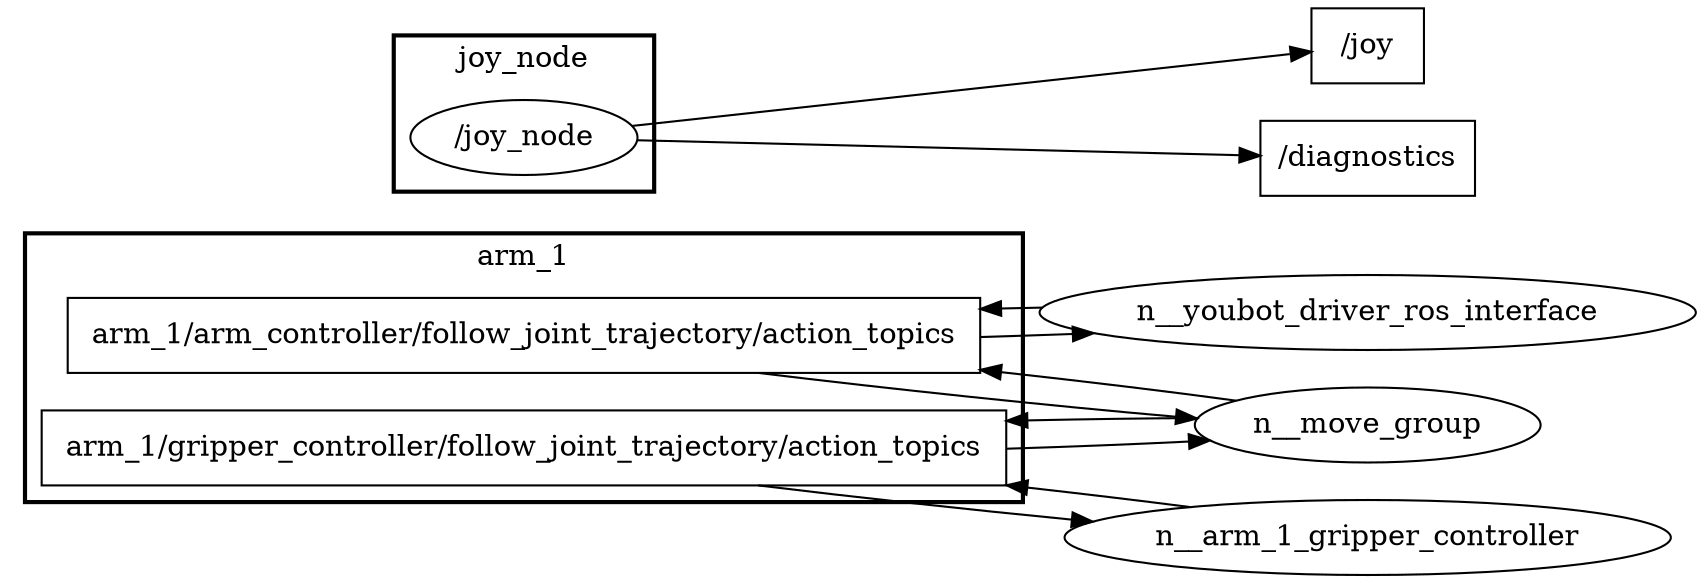 digraph graphname {
	graph [bb="0,0,812,268",
		compound=True,
		rank=same,
		rankdir=LR,
		ranksep=0.2
	];
	node [label="\N"];
	subgraph cluster_arm_1 {
		graph [bb="8,131,488,260",
			compound=True,
			label=arm_1,
			lheight=0.21,
			lp="248,248.5",
			lwidth=0.64,
			rank=same,
			rankdir=LR,
			ranksep=0.2,
			style=bold
		];
		n__arm_1_arm_controller_follow_joint_trajectory_action_topics		 [URL=topic_3Aarm_1_arm_controller_follow_joint_trajectory_action_topics,
			height=0.5,
			label="arm_1/arm_controller/follow_joint_trajectory/action_topics",
			pos="248,211",
			shape=box,
			tooltip="topic:arm_1/arm_controller/follow_joint_trajectory/action_topics",
			width=6.0833];
		n__arm_1_gripper_controller_follow_joint_trajectory_action_topics		 [URL=topic_3Aarm_1_gripper_controller_follow_joint_trajectory_action_topics,
			height=0.5,
			label="arm_1/gripper_controller/follow_joint_trajectory/action_topics",
			pos="248,157",
			shape=box,
			tooltip="topic:arm_1/gripper_controller/follow_joint_trajectory/action_topics",
			width=6.4306];
	}
	subgraph cluster_joy_node {
		graph [bb="185,8,311,83",
			compound=True,
			label=joy_node,
			lheight=0.21,
			lp="248,71.5",
			lwidth=0.89,
			rank=same,
			rankdir=LR,
			ranksep=0.2,
			style=bold
		];
		n__joy_node		 [URL=_joy_node,
			height=0.5,
			label="/joy_node",
			pos="248,34",
			shape=ellipse,
			tooltip="/joy_node",
			width=1.5165];
	}
	t__diagnostics	 [URL=topic_3A_diagnostics,
		height=0.5,
		label="/diagnostics",
		pos="654,22",
		shape=box,
		tooltip="topic:/diagnostics",
		width=1.4306];
	t__joy	 [URL=topic_3A_joy,
		height=0.5,
		label="/joy",
		pos="654,76",
		shape=box,
		tooltip="topic:/joy",
		width=0.75];
	n__move_group	 [height=0.5,
		pos="654,184",
		width=2.3109];
	n__arm_1_arm_controller_follow_joint_trajectory_action_topics -> n__move_group	 [penwidth=1,
		pos="e,570.59,183.94 418.58,192.99 467.15,189.51 518.3,186.39 560.37,184.41"];
	n__youbot_driver_ros_interface	 [height=0.5,
		pos="654,238",
		width=4.3691];
	n__arm_1_arm_controller_follow_joint_trajectory_action_topics -> n__youbot_driver_ros_interface	 [penwidth=1,
		pos="e,546.37,224.84 467.26,218.86 490.96,220.5 514.36,222.24 536.14,224"];
	n__arm_1_gripper_controller_follow_joint_trajectory_action_topics -> n__move_group	 [penwidth=1,
		pos="e,584.07,174.17 479.62,165.72 513.5,168.13 546.3,170.73 574.07,173.24"];
	n__arm_1_gripper_controller	 [height=0.5,
		pos="654,130",
		width=4.0441];
	n__arm_1_gripper_controller_follow_joint_trajectory_action_topics -> n__arm_1_gripper_controller	 [penwidth=1,
		pos="e,510.39,133.05 418.58,138.99 445.67,137.05 473.56,135.22 500.24,133.64"];
	n__joy_node -> t__diagnostics	 [penwidth=1,
		pos="e,602.32,23.505 302.65,32.406 377.63,30.179 513.38,26.147 592.07,23.81"];
	n__joy_node -> t__joy	 [penwidth=1,
		pos="e,626.93,73.29 300.17,39.319 383.14,47.945 545,64.772 616.99,72.256"];
	n__move_group -> n__arm_1_arm_controller_follow_joint_trajectory_action_topics	 [penwidth=1,
		pos="e,467.26,203.14 584.13,193.83 553.87,196.68 516.44,199.67 477.68,202.41"];
	n__move_group -> n__arm_1_gripper_controller_follow_joint_trajectory_action_topics	 [penwidth=1,
		pos="e,418.58,175.01 570.59,184.06 529.57,182.24 478.27,179.2 428.78,175.73"];
	n__youbot_driver_ros_interface -> n__arm_1_arm_controller_follow_joint_trajectory_action_topics	 [penwidth=1,
		pos="e,418.58,229.01 499.94,234.34 476.68,232.96 452.5,231.39 428.73,229.73"];
	n__arm_1_gripper_controller -> n__arm_1_gripper_controller_follow_joint_trajectory_action_topics	 [penwidth=1,
		pos="e,479.62,148.28 551.13,142.76 531.96,144.37 511.19,145.99 489.81,147.54"];
}
